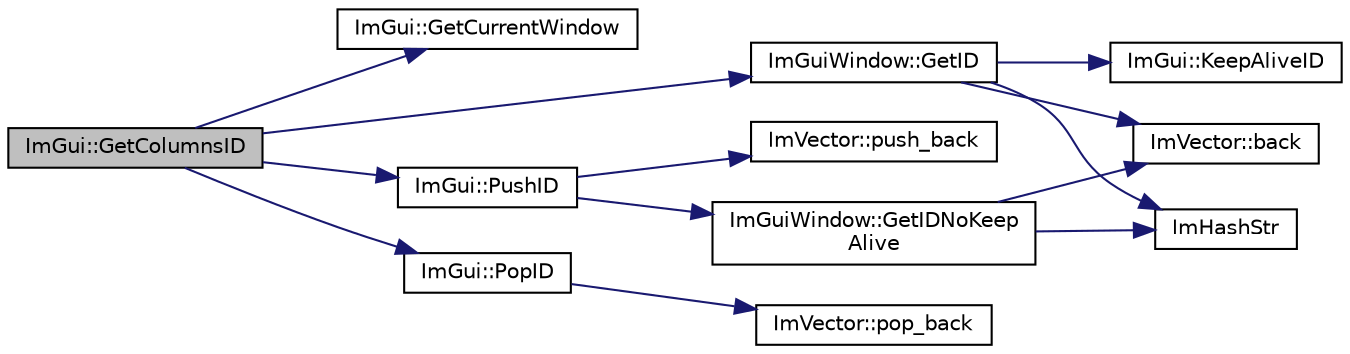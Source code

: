 digraph "ImGui::GetColumnsID"
{
 // LATEX_PDF_SIZE
  edge [fontname="Helvetica",fontsize="10",labelfontname="Helvetica",labelfontsize="10"];
  node [fontname="Helvetica",fontsize="10",shape=record];
  rankdir="LR";
  Node1 [label="ImGui::GetColumnsID",height=0.2,width=0.4,color="black", fillcolor="grey75", style="filled", fontcolor="black",tooltip=" "];
  Node1 -> Node2 [color="midnightblue",fontsize="10",style="solid"];
  Node2 [label="ImGui::GetCurrentWindow",height=0.2,width=0.4,color="black", fillcolor="white", style="filled",URL="$namespace_im_gui.html#a7ceba68eca2b09fb6bf1ad88037e6203",tooltip=" "];
  Node1 -> Node3 [color="midnightblue",fontsize="10",style="solid"];
  Node3 [label="ImGuiWindow::GetID",height=0.2,width=0.4,color="black", fillcolor="white", style="filled",URL="$struct_im_gui_window.html#a66400a63bc0b54d7d29e08d1b1b1a42b",tooltip=" "];
  Node3 -> Node4 [color="midnightblue",fontsize="10",style="solid"];
  Node4 [label="ImVector::back",height=0.2,width=0.4,color="black", fillcolor="white", style="filled",URL="$struct_im_vector.html#a6da15f3c402099ed57078835ab942f8e",tooltip=" "];
  Node3 -> Node5 [color="midnightblue",fontsize="10",style="solid"];
  Node5 [label="ImHashStr",height=0.2,width=0.4,color="black", fillcolor="white", style="filled",URL="$imgui_8cpp.html#acd1b12694d0365b516bf7373f182eeee",tooltip=" "];
  Node3 -> Node6 [color="midnightblue",fontsize="10",style="solid"];
  Node6 [label="ImGui::KeepAliveID",height=0.2,width=0.4,color="black", fillcolor="white", style="filled",URL="$namespace_im_gui.html#a85a245c78a9f7c351636bdad6e60c488",tooltip=" "];
  Node1 -> Node7 [color="midnightblue",fontsize="10",style="solid"];
  Node7 [label="ImGui::PopID",height=0.2,width=0.4,color="black", fillcolor="white", style="filled",URL="$namespace_im_gui.html#aba0b2d8f890a5d435ae43d0c4a2d4dd1",tooltip=" "];
  Node7 -> Node8 [color="midnightblue",fontsize="10",style="solid"];
  Node8 [label="ImVector::pop_back",height=0.2,width=0.4,color="black", fillcolor="white", style="filled",URL="$struct_im_vector.html#a3db7ce62d3c429effdb893fbf7148c1c",tooltip=" "];
  Node1 -> Node9 [color="midnightblue",fontsize="10",style="solid"];
  Node9 [label="ImGui::PushID",height=0.2,width=0.4,color="black", fillcolor="white", style="filled",URL="$namespace_im_gui.html#a27a8533605dc5b8cabf161bf7715bbde",tooltip=" "];
  Node9 -> Node10 [color="midnightblue",fontsize="10",style="solid"];
  Node10 [label="ImGuiWindow::GetIDNoKeep\lAlive",height=0.2,width=0.4,color="black", fillcolor="white", style="filled",URL="$struct_im_gui_window.html#adc0a43f74a0b53a15a4bc4fea05524fe",tooltip=" "];
  Node10 -> Node4 [color="midnightblue",fontsize="10",style="solid"];
  Node10 -> Node5 [color="midnightblue",fontsize="10",style="solid"];
  Node9 -> Node11 [color="midnightblue",fontsize="10",style="solid"];
  Node11 [label="ImVector::push_back",height=0.2,width=0.4,color="black", fillcolor="white", style="filled",URL="$struct_im_vector.html#aab5df48e0711a48bd12f3206e08c4108",tooltip=" "];
}
